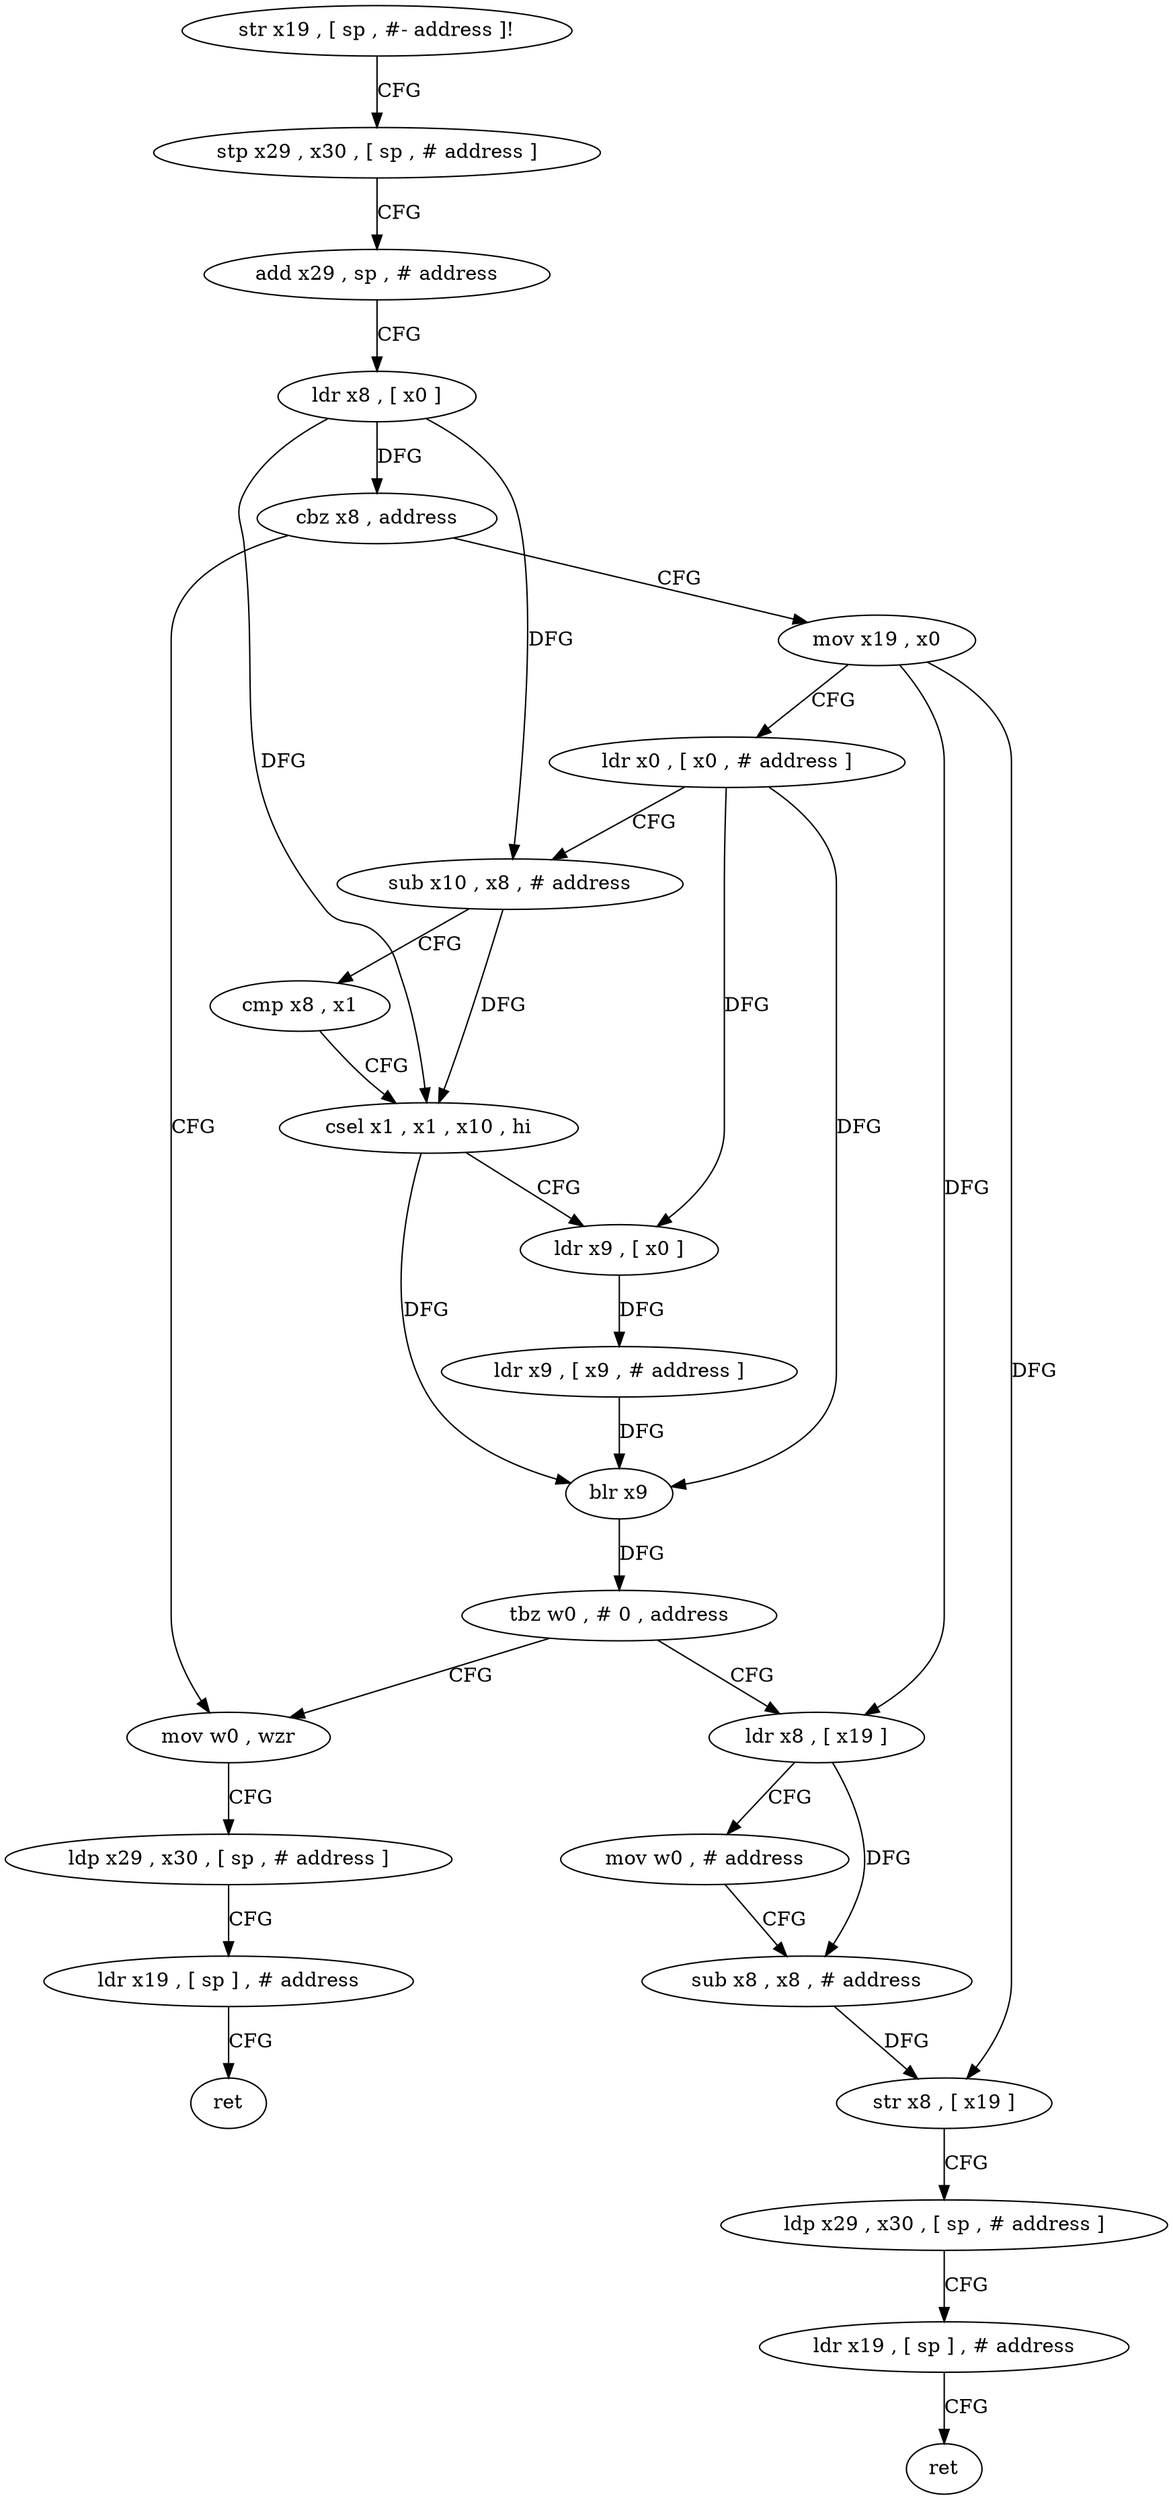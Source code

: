 digraph "func" {
"87812" [label = "str x19 , [ sp , #- address ]!" ]
"87816" [label = "stp x29 , x30 , [ sp , # address ]" ]
"87820" [label = "add x29 , sp , # address" ]
"87824" [label = "ldr x8 , [ x0 ]" ]
"87828" [label = "cbz x8 , address" ]
"87896" [label = "mov w0 , wzr" ]
"87832" [label = "mov x19 , x0" ]
"87900" [label = "ldp x29 , x30 , [ sp , # address ]" ]
"87904" [label = "ldr x19 , [ sp ] , # address" ]
"87908" [label = "ret" ]
"87836" [label = "ldr x0 , [ x0 , # address ]" ]
"87840" [label = "sub x10 , x8 , # address" ]
"87844" [label = "cmp x8 , x1" ]
"87848" [label = "csel x1 , x1 , x10 , hi" ]
"87852" [label = "ldr x9 , [ x0 ]" ]
"87856" [label = "ldr x9 , [ x9 , # address ]" ]
"87860" [label = "blr x9" ]
"87864" [label = "tbz w0 , # 0 , address" ]
"87868" [label = "ldr x8 , [ x19 ]" ]
"87872" [label = "mov w0 , # address" ]
"87876" [label = "sub x8 , x8 , # address" ]
"87880" [label = "str x8 , [ x19 ]" ]
"87884" [label = "ldp x29 , x30 , [ sp , # address ]" ]
"87888" [label = "ldr x19 , [ sp ] , # address" ]
"87892" [label = "ret" ]
"87812" -> "87816" [ label = "CFG" ]
"87816" -> "87820" [ label = "CFG" ]
"87820" -> "87824" [ label = "CFG" ]
"87824" -> "87828" [ label = "DFG" ]
"87824" -> "87840" [ label = "DFG" ]
"87824" -> "87848" [ label = "DFG" ]
"87828" -> "87896" [ label = "CFG" ]
"87828" -> "87832" [ label = "CFG" ]
"87896" -> "87900" [ label = "CFG" ]
"87832" -> "87836" [ label = "CFG" ]
"87832" -> "87868" [ label = "DFG" ]
"87832" -> "87880" [ label = "DFG" ]
"87900" -> "87904" [ label = "CFG" ]
"87904" -> "87908" [ label = "CFG" ]
"87836" -> "87840" [ label = "CFG" ]
"87836" -> "87852" [ label = "DFG" ]
"87836" -> "87860" [ label = "DFG" ]
"87840" -> "87844" [ label = "CFG" ]
"87840" -> "87848" [ label = "DFG" ]
"87844" -> "87848" [ label = "CFG" ]
"87848" -> "87852" [ label = "CFG" ]
"87848" -> "87860" [ label = "DFG" ]
"87852" -> "87856" [ label = "DFG" ]
"87856" -> "87860" [ label = "DFG" ]
"87860" -> "87864" [ label = "DFG" ]
"87864" -> "87896" [ label = "CFG" ]
"87864" -> "87868" [ label = "CFG" ]
"87868" -> "87872" [ label = "CFG" ]
"87868" -> "87876" [ label = "DFG" ]
"87872" -> "87876" [ label = "CFG" ]
"87876" -> "87880" [ label = "DFG" ]
"87880" -> "87884" [ label = "CFG" ]
"87884" -> "87888" [ label = "CFG" ]
"87888" -> "87892" [ label = "CFG" ]
}
